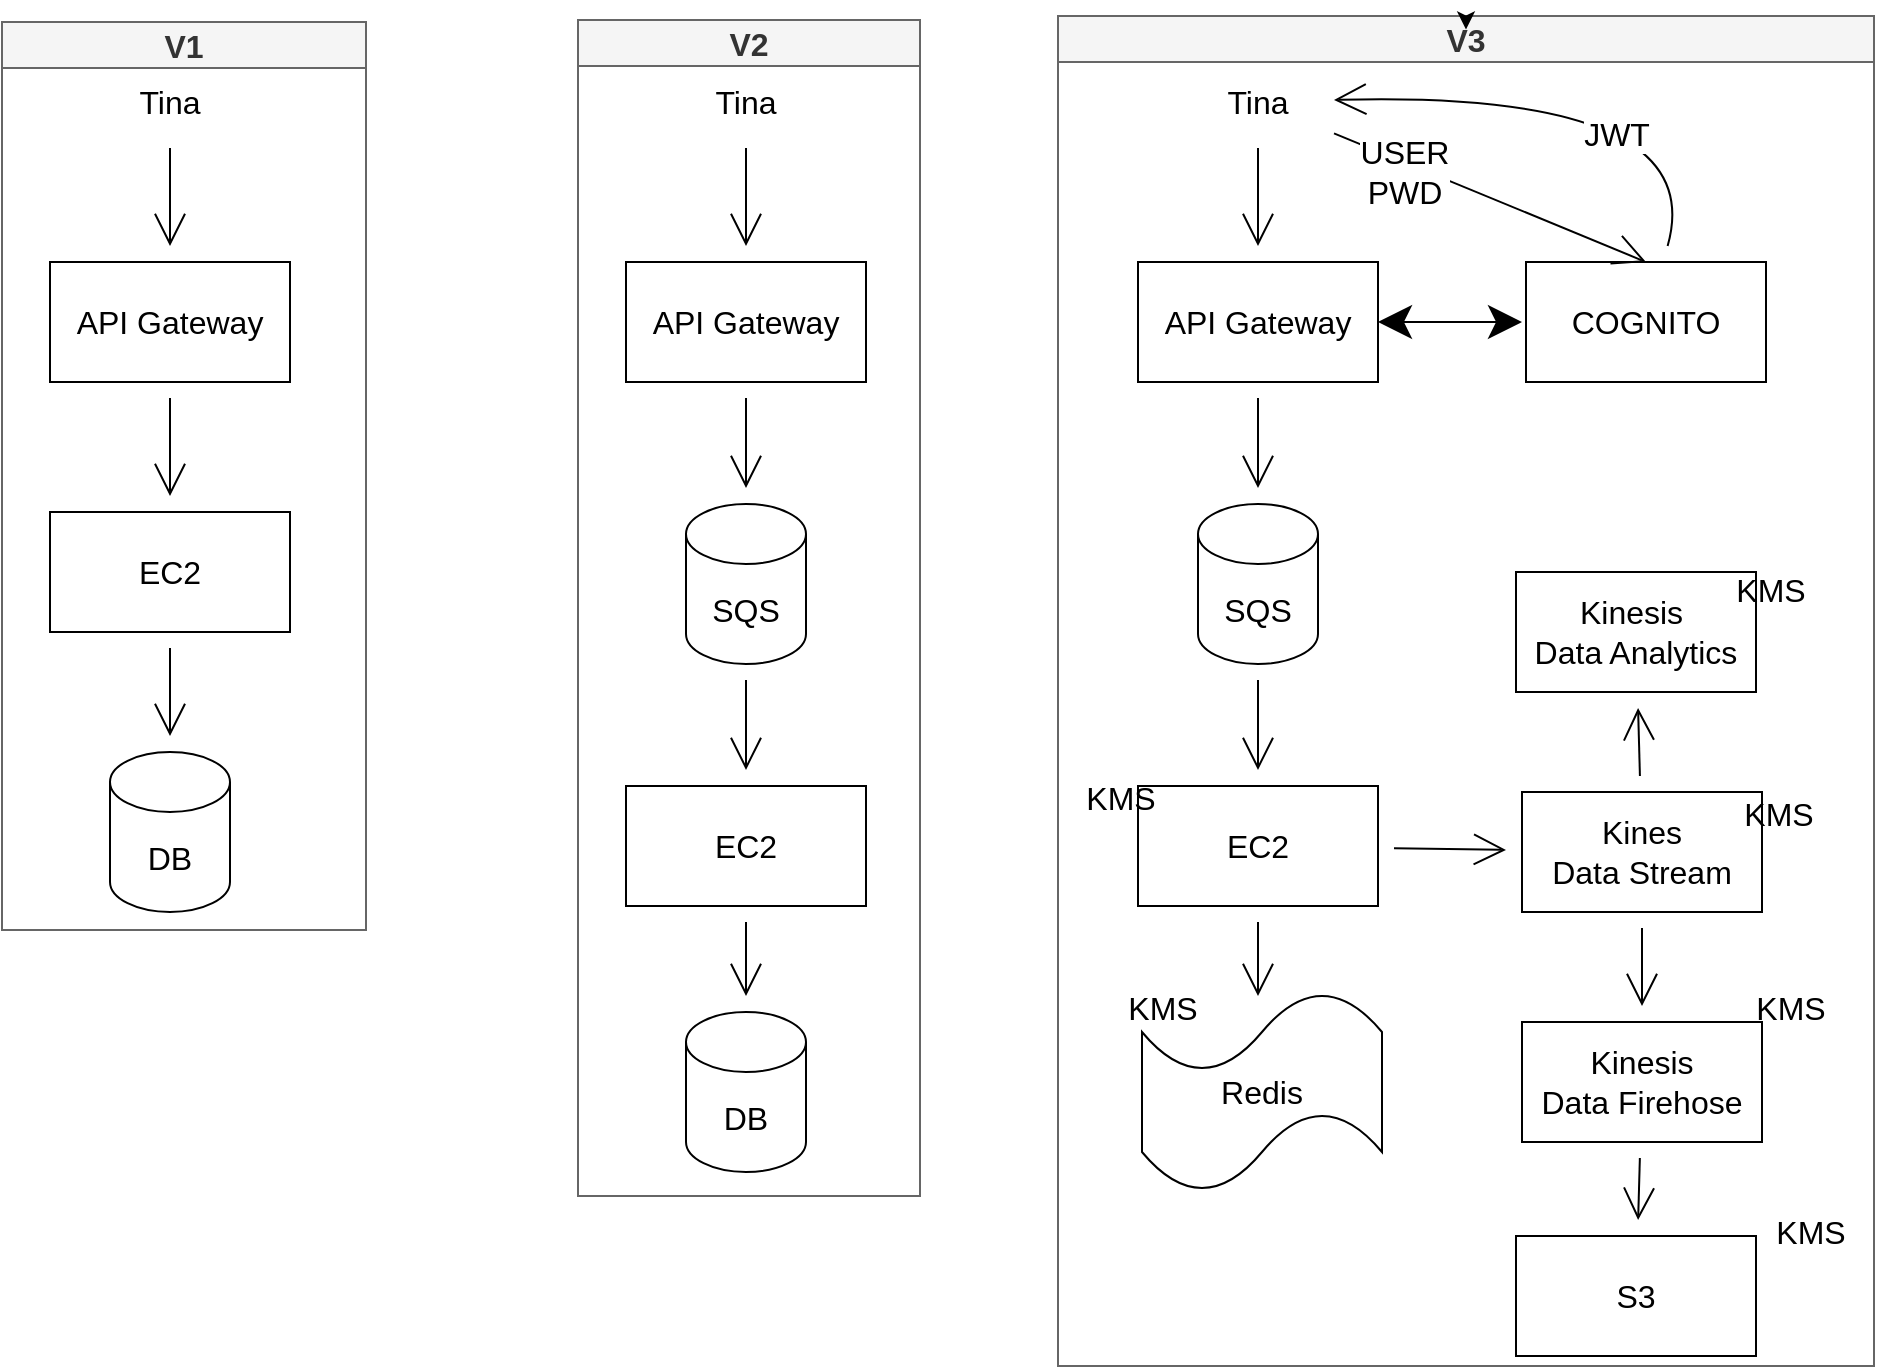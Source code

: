 <mxfile version="20.5.3" type="github">
  <diagram id="KvzGDBuH50GmhfpmqZgW" name="第 1 页">
    <mxGraphModel dx="642" dy="224" grid="0" gridSize="10" guides="1" tooltips="1" connect="1" arrows="1" fold="1" page="0" pageScale="1" pageWidth="827" pageHeight="1169" math="0" shadow="0">
      <root>
        <mxCell id="0" />
        <mxCell id="1" parent="0" />
        <mxCell id="3EX8ikQ-sWUKUVG4hQjp-56" value="" style="group;" vertex="1" connectable="0" parent="1">
          <mxGeometry x="751" y="536" width="169" height="420" as="geometry" />
        </mxCell>
        <mxCell id="3EX8ikQ-sWUKUVG4hQjp-2" value="Tina" style="text;html=1;strokeColor=none;fillColor=none;align=center;verticalAlign=middle;whiteSpace=wrap;rounded=0;fontSize=16;" vertex="1" parent="3EX8ikQ-sWUKUVG4hQjp-56">
          <mxGeometry x="30" width="60" height="30" as="geometry" />
        </mxCell>
        <mxCell id="3EX8ikQ-sWUKUVG4hQjp-3" value="API Gateway" style="whiteSpace=wrap;html=1;fontSize=16;" vertex="1" parent="3EX8ikQ-sWUKUVG4hQjp-56">
          <mxGeometry y="95" width="120" height="60" as="geometry" />
        </mxCell>
        <mxCell id="3EX8ikQ-sWUKUVG4hQjp-4" value="" style="edgeStyle=none;curved=1;rounded=0;orthogonalLoop=1;jettySize=auto;html=1;fontSize=12;endArrow=open;startSize=14;endSize=14;sourcePerimeterSpacing=8;targetPerimeterSpacing=8;" edge="1" parent="3EX8ikQ-sWUKUVG4hQjp-56" source="3EX8ikQ-sWUKUVG4hQjp-2" target="3EX8ikQ-sWUKUVG4hQjp-3">
          <mxGeometry relative="1" as="geometry" />
        </mxCell>
        <mxCell id="3EX8ikQ-sWUKUVG4hQjp-7" value="EC2" style="whiteSpace=wrap;html=1;fontSize=16;" vertex="1" parent="3EX8ikQ-sWUKUVG4hQjp-56">
          <mxGeometry y="220" width="120" height="60" as="geometry" />
        </mxCell>
        <mxCell id="3EX8ikQ-sWUKUVG4hQjp-8" value="" style="edgeStyle=none;curved=1;rounded=0;orthogonalLoop=1;jettySize=auto;html=1;fontSize=12;endArrow=open;startSize=14;endSize=14;sourcePerimeterSpacing=8;targetPerimeterSpacing=8;" edge="1" parent="3EX8ikQ-sWUKUVG4hQjp-56" source="3EX8ikQ-sWUKUVG4hQjp-3" target="3EX8ikQ-sWUKUVG4hQjp-7">
          <mxGeometry relative="1" as="geometry" />
        </mxCell>
        <mxCell id="3EX8ikQ-sWUKUVG4hQjp-9" value="DB" style="shape=cylinder3;whiteSpace=wrap;html=1;boundedLbl=1;backgroundOutline=1;size=15;fontSize=16;" vertex="1" parent="3EX8ikQ-sWUKUVG4hQjp-56">
          <mxGeometry x="30" y="340" width="60" height="80" as="geometry" />
        </mxCell>
        <mxCell id="3EX8ikQ-sWUKUVG4hQjp-10" value="" style="edgeStyle=none;curved=1;rounded=0;orthogonalLoop=1;jettySize=auto;html=1;fontSize=12;endArrow=open;startSize=14;endSize=14;sourcePerimeterSpacing=8;targetPerimeterSpacing=8;" edge="1" parent="3EX8ikQ-sWUKUVG4hQjp-56" source="3EX8ikQ-sWUKUVG4hQjp-7" target="3EX8ikQ-sWUKUVG4hQjp-9">
          <mxGeometry relative="1" as="geometry" />
        </mxCell>
        <mxCell id="3EX8ikQ-sWUKUVG4hQjp-57" value="" style="group;" vertex="1" connectable="0" parent="1">
          <mxGeometry x="1039" y="536" width="144" height="550" as="geometry" />
        </mxCell>
        <mxCell id="3EX8ikQ-sWUKUVG4hQjp-12" value="Tina" style="text;html=1;strokeColor=none;fillColor=none;align=center;verticalAlign=middle;whiteSpace=wrap;rounded=0;fontSize=16;" vertex="1" parent="3EX8ikQ-sWUKUVG4hQjp-57">
          <mxGeometry x="30" width="60" height="30" as="geometry" />
        </mxCell>
        <mxCell id="3EX8ikQ-sWUKUVG4hQjp-14" value="API Gateway" style="whiteSpace=wrap;html=1;fontSize=16;" vertex="1" parent="3EX8ikQ-sWUKUVG4hQjp-57">
          <mxGeometry y="95" width="120" height="60" as="geometry" />
        </mxCell>
        <mxCell id="3EX8ikQ-sWUKUVG4hQjp-11" value="" style="edgeStyle=none;curved=1;rounded=0;orthogonalLoop=1;jettySize=auto;html=1;fontSize=12;endArrow=open;startSize=14;endSize=14;sourcePerimeterSpacing=8;targetPerimeterSpacing=8;" edge="1" parent="3EX8ikQ-sWUKUVG4hQjp-57" source="3EX8ikQ-sWUKUVG4hQjp-12" target="3EX8ikQ-sWUKUVG4hQjp-14">
          <mxGeometry relative="1" as="geometry" />
        </mxCell>
        <mxCell id="3EX8ikQ-sWUKUVG4hQjp-16" value="EC2" style="whiteSpace=wrap;html=1;fontSize=16;" vertex="1" parent="3EX8ikQ-sWUKUVG4hQjp-57">
          <mxGeometry y="357" width="120" height="60" as="geometry" />
        </mxCell>
        <mxCell id="3EX8ikQ-sWUKUVG4hQjp-17" value="DB" style="shape=cylinder3;whiteSpace=wrap;html=1;boundedLbl=1;backgroundOutline=1;size=15;fontSize=16;" vertex="1" parent="3EX8ikQ-sWUKUVG4hQjp-57">
          <mxGeometry x="30" y="470" width="60" height="80" as="geometry" />
        </mxCell>
        <mxCell id="3EX8ikQ-sWUKUVG4hQjp-15" value="" style="edgeStyle=none;curved=1;rounded=0;orthogonalLoop=1;jettySize=auto;html=1;fontSize=12;endArrow=open;startSize=14;endSize=14;sourcePerimeterSpacing=8;targetPerimeterSpacing=8;" edge="1" parent="3EX8ikQ-sWUKUVG4hQjp-57" source="3EX8ikQ-sWUKUVG4hQjp-16" target="3EX8ikQ-sWUKUVG4hQjp-17">
          <mxGeometry relative="1" as="geometry" />
        </mxCell>
        <mxCell id="3EX8ikQ-sWUKUVG4hQjp-20" value="" style="edgeStyle=none;curved=1;rounded=0;orthogonalLoop=1;jettySize=auto;html=1;fontSize=12;endArrow=open;startSize=14;endSize=14;sourcePerimeterSpacing=8;targetPerimeterSpacing=8;" edge="1" parent="3EX8ikQ-sWUKUVG4hQjp-57" source="3EX8ikQ-sWUKUVG4hQjp-18" target="3EX8ikQ-sWUKUVG4hQjp-16">
          <mxGeometry relative="1" as="geometry" />
        </mxCell>
        <mxCell id="3EX8ikQ-sWUKUVG4hQjp-18" value="SQS" style="shape=cylinder3;whiteSpace=wrap;html=1;boundedLbl=1;backgroundOutline=1;size=15;fontSize=16;" vertex="1" parent="3EX8ikQ-sWUKUVG4hQjp-57">
          <mxGeometry x="30" y="216" width="60" height="80" as="geometry" />
        </mxCell>
        <mxCell id="3EX8ikQ-sWUKUVG4hQjp-19" value="" style="edgeStyle=none;curved=1;rounded=0;orthogonalLoop=1;jettySize=auto;html=1;fontSize=12;endArrow=open;startSize=14;endSize=14;sourcePerimeterSpacing=8;targetPerimeterSpacing=8;" edge="1" parent="3EX8ikQ-sWUKUVG4hQjp-57" source="3EX8ikQ-sWUKUVG4hQjp-14" target="3EX8ikQ-sWUKUVG4hQjp-18">
          <mxGeometry relative="1" as="geometry" />
        </mxCell>
        <mxCell id="3EX8ikQ-sWUKUVG4hQjp-58" value="" style="group;" vertex="1" connectable="0" parent="1">
          <mxGeometry x="1259" y="536" width="398" height="642" as="geometry" />
        </mxCell>
        <mxCell id="3EX8ikQ-sWUKUVG4hQjp-22" value="Tina" style="text;html=1;strokeColor=none;fillColor=none;align=center;verticalAlign=middle;whiteSpace=wrap;rounded=0;fontSize=16;" vertex="1" parent="3EX8ikQ-sWUKUVG4hQjp-58">
          <mxGeometry x="66" width="60" height="30" as="geometry" />
        </mxCell>
        <mxCell id="3EX8ikQ-sWUKUVG4hQjp-24" value="API Gateway" style="whiteSpace=wrap;html=1;fontSize=16;" vertex="1" parent="3EX8ikQ-sWUKUVG4hQjp-58">
          <mxGeometry x="36" y="95" width="120" height="60" as="geometry" />
        </mxCell>
        <mxCell id="3EX8ikQ-sWUKUVG4hQjp-21" value="" style="edgeStyle=none;curved=1;rounded=0;orthogonalLoop=1;jettySize=auto;html=1;fontSize=12;endArrow=open;startSize=14;endSize=14;sourcePerimeterSpacing=8;targetPerimeterSpacing=8;" edge="1" parent="3EX8ikQ-sWUKUVG4hQjp-58" source="3EX8ikQ-sWUKUVG4hQjp-22" target="3EX8ikQ-sWUKUVG4hQjp-24">
          <mxGeometry relative="1" as="geometry" />
        </mxCell>
        <mxCell id="3EX8ikQ-sWUKUVG4hQjp-25" value="" style="edgeStyle=none;curved=1;rounded=0;orthogonalLoop=1;jettySize=auto;html=1;fontSize=12;endArrow=open;startSize=14;endSize=14;sourcePerimeterSpacing=8;targetPerimeterSpacing=8;" edge="1" parent="3EX8ikQ-sWUKUVG4hQjp-58" source="3EX8ikQ-sWUKUVG4hQjp-26">
          <mxGeometry relative="1" as="geometry">
            <mxPoint x="96" y="462" as="targetPoint" />
          </mxGeometry>
        </mxCell>
        <mxCell id="3EX8ikQ-sWUKUVG4hQjp-26" value="EC2" style="whiteSpace=wrap;html=1;fontSize=16;" vertex="1" parent="3EX8ikQ-sWUKUVG4hQjp-58">
          <mxGeometry x="36" y="357" width="120" height="60" as="geometry" />
        </mxCell>
        <mxCell id="3EX8ikQ-sWUKUVG4hQjp-28" value="" style="edgeStyle=none;curved=1;rounded=0;orthogonalLoop=1;jettySize=auto;html=1;fontSize=12;endArrow=open;startSize=14;endSize=14;sourcePerimeterSpacing=8;targetPerimeterSpacing=8;" edge="1" parent="3EX8ikQ-sWUKUVG4hQjp-58" source="3EX8ikQ-sWUKUVG4hQjp-29" target="3EX8ikQ-sWUKUVG4hQjp-26">
          <mxGeometry relative="1" as="geometry" />
        </mxCell>
        <mxCell id="3EX8ikQ-sWUKUVG4hQjp-29" value="SQS" style="shape=cylinder3;whiteSpace=wrap;html=1;boundedLbl=1;backgroundOutline=1;size=15;fontSize=16;" vertex="1" parent="3EX8ikQ-sWUKUVG4hQjp-58">
          <mxGeometry x="66" y="216" width="60" height="80" as="geometry" />
        </mxCell>
        <mxCell id="3EX8ikQ-sWUKUVG4hQjp-23" value="" style="edgeStyle=none;curved=1;rounded=0;orthogonalLoop=1;jettySize=auto;html=1;fontSize=12;endArrow=open;startSize=14;endSize=14;sourcePerimeterSpacing=8;targetPerimeterSpacing=8;" edge="1" parent="3EX8ikQ-sWUKUVG4hQjp-58" source="3EX8ikQ-sWUKUVG4hQjp-24" target="3EX8ikQ-sWUKUVG4hQjp-29">
          <mxGeometry relative="1" as="geometry" />
        </mxCell>
        <mxCell id="3EX8ikQ-sWUKUVG4hQjp-31" value="Kines&lt;br&gt;Data Stream" style="whiteSpace=wrap;html=1;fontSize=16;" vertex="1" parent="3EX8ikQ-sWUKUVG4hQjp-58">
          <mxGeometry x="228" y="360" width="120" height="60" as="geometry" />
        </mxCell>
        <mxCell id="3EX8ikQ-sWUKUVG4hQjp-32" value="" style="edgeStyle=none;curved=1;rounded=0;orthogonalLoop=1;jettySize=auto;html=1;fontSize=12;endArrow=open;startSize=14;endSize=14;sourcePerimeterSpacing=8;targetPerimeterSpacing=8;" edge="1" parent="3EX8ikQ-sWUKUVG4hQjp-58" source="3EX8ikQ-sWUKUVG4hQjp-26" target="3EX8ikQ-sWUKUVG4hQjp-31">
          <mxGeometry relative="1" as="geometry" />
        </mxCell>
        <mxCell id="3EX8ikQ-sWUKUVG4hQjp-33" value="Kinesis&amp;nbsp;&lt;br&gt;Data Analytics" style="whiteSpace=wrap;html=1;fontSize=16;" vertex="1" parent="3EX8ikQ-sWUKUVG4hQjp-58">
          <mxGeometry x="225" y="250" width="120" height="60" as="geometry" />
        </mxCell>
        <mxCell id="3EX8ikQ-sWUKUVG4hQjp-34" value="" style="edgeStyle=none;curved=1;rounded=0;orthogonalLoop=1;jettySize=auto;html=1;fontSize=12;endArrow=open;startSize=14;endSize=14;sourcePerimeterSpacing=8;targetPerimeterSpacing=8;" edge="1" parent="3EX8ikQ-sWUKUVG4hQjp-58" source="3EX8ikQ-sWUKUVG4hQjp-31" target="3EX8ikQ-sWUKUVG4hQjp-33">
          <mxGeometry relative="1" as="geometry" />
        </mxCell>
        <mxCell id="3EX8ikQ-sWUKUVG4hQjp-35" value="Kinesis&lt;br&gt;Data Firehose" style="whiteSpace=wrap;html=1;fontSize=16;" vertex="1" parent="3EX8ikQ-sWUKUVG4hQjp-58">
          <mxGeometry x="228" y="475" width="120" height="60" as="geometry" />
        </mxCell>
        <mxCell id="3EX8ikQ-sWUKUVG4hQjp-36" value="" style="edgeStyle=none;curved=1;rounded=0;orthogonalLoop=1;jettySize=auto;html=1;fontSize=12;endArrow=open;startSize=14;endSize=14;sourcePerimeterSpacing=8;targetPerimeterSpacing=8;" edge="1" parent="3EX8ikQ-sWUKUVG4hQjp-58" source="3EX8ikQ-sWUKUVG4hQjp-31" target="3EX8ikQ-sWUKUVG4hQjp-35">
          <mxGeometry relative="1" as="geometry" />
        </mxCell>
        <mxCell id="3EX8ikQ-sWUKUVG4hQjp-37" value="S3" style="whiteSpace=wrap;html=1;fontSize=16;" vertex="1" parent="3EX8ikQ-sWUKUVG4hQjp-58">
          <mxGeometry x="225" y="582" width="120" height="60" as="geometry" />
        </mxCell>
        <mxCell id="3EX8ikQ-sWUKUVG4hQjp-38" value="" style="edgeStyle=none;curved=1;rounded=0;orthogonalLoop=1;jettySize=auto;html=1;fontSize=12;endArrow=open;startSize=14;endSize=14;sourcePerimeterSpacing=8;targetPerimeterSpacing=8;" edge="1" parent="3EX8ikQ-sWUKUVG4hQjp-58" source="3EX8ikQ-sWUKUVG4hQjp-35" target="3EX8ikQ-sWUKUVG4hQjp-37">
          <mxGeometry relative="1" as="geometry" />
        </mxCell>
        <mxCell id="3EX8ikQ-sWUKUVG4hQjp-45" style="edgeStyle=none;curved=1;rounded=0;orthogonalLoop=1;jettySize=auto;html=1;fontSize=12;endArrow=open;startSize=14;endSize=14;sourcePerimeterSpacing=8;targetPerimeterSpacing=8;" edge="1" parent="3EX8ikQ-sWUKUVG4hQjp-58" source="3EX8ikQ-sWUKUVG4hQjp-39" target="3EX8ikQ-sWUKUVG4hQjp-22">
          <mxGeometry relative="1" as="geometry">
            <Array as="points">
              <mxPoint x="323" y="9" />
            </Array>
          </mxGeometry>
        </mxCell>
        <mxCell id="3EX8ikQ-sWUKUVG4hQjp-47" value="JWT" style="edgeLabel;html=1;align=center;verticalAlign=middle;resizable=0;points=[];fontSize=16;" vertex="1" connectable="0" parent="3EX8ikQ-sWUKUVG4hQjp-45">
          <mxGeometry x="-0.04" y="20" relative="1" as="geometry">
            <mxPoint as="offset" />
          </mxGeometry>
        </mxCell>
        <mxCell id="3EX8ikQ-sWUKUVG4hQjp-39" value="COGNITO" style="whiteSpace=wrap;html=1;fontSize=16;" vertex="1" parent="3EX8ikQ-sWUKUVG4hQjp-58">
          <mxGeometry x="230" y="95" width="120" height="60" as="geometry" />
        </mxCell>
        <mxCell id="3EX8ikQ-sWUKUVG4hQjp-46" style="edgeStyle=none;curved=1;rounded=0;orthogonalLoop=1;jettySize=auto;html=1;entryX=0.5;entryY=0;entryDx=0;entryDy=0;fontSize=12;endArrow=open;startSize=14;endSize=14;sourcePerimeterSpacing=8;targetPerimeterSpacing=8;" edge="1" parent="3EX8ikQ-sWUKUVG4hQjp-58" source="3EX8ikQ-sWUKUVG4hQjp-22" target="3EX8ikQ-sWUKUVG4hQjp-39">
          <mxGeometry relative="1" as="geometry" />
        </mxCell>
        <mxCell id="3EX8ikQ-sWUKUVG4hQjp-48" value="USER&lt;br&gt;PWD" style="edgeLabel;html=1;align=center;verticalAlign=middle;resizable=0;points=[];fontSize=16;" vertex="1" connectable="0" parent="3EX8ikQ-sWUKUVG4hQjp-46">
          <mxGeometry x="-0.534" y="-4" relative="1" as="geometry">
            <mxPoint as="offset" />
          </mxGeometry>
        </mxCell>
        <mxCell id="3EX8ikQ-sWUKUVG4hQjp-44" value="" style="endArrow=classic;startArrow=classic;html=1;rounded=0;fontSize=12;startSize=14;endSize=14;sourcePerimeterSpacing=8;targetPerimeterSpacing=8;curved=1;" edge="1" parent="3EX8ikQ-sWUKUVG4hQjp-58">
          <mxGeometry width="50" height="50" relative="1" as="geometry">
            <mxPoint x="156" y="125" as="sourcePoint" />
            <mxPoint x="228" y="125" as="targetPoint" />
          </mxGeometry>
        </mxCell>
        <mxCell id="3EX8ikQ-sWUKUVG4hQjp-49" value="KMS" style="text;html=1;align=center;verticalAlign=middle;resizable=0;points=[];autosize=1;strokeColor=none;fillColor=none;fontSize=16;" vertex="1" parent="3EX8ikQ-sWUKUVG4hQjp-58">
          <mxGeometry x="345" y="564" width="53" height="31" as="geometry" />
        </mxCell>
        <mxCell id="3EX8ikQ-sWUKUVG4hQjp-50" value="KMS" style="text;html=1;align=center;verticalAlign=middle;resizable=0;points=[];autosize=1;strokeColor=none;fillColor=none;fontSize=16;" vertex="1" parent="3EX8ikQ-sWUKUVG4hQjp-58">
          <mxGeometry x="335" y="452" width="53" height="31" as="geometry" />
        </mxCell>
        <mxCell id="3EX8ikQ-sWUKUVG4hQjp-51" value="KMS" style="text;html=1;align=center;verticalAlign=middle;resizable=0;points=[];autosize=1;strokeColor=none;fillColor=none;fontSize=16;" vertex="1" parent="3EX8ikQ-sWUKUVG4hQjp-58">
          <mxGeometry x="325" y="243" width="53" height="31" as="geometry" />
        </mxCell>
        <mxCell id="3EX8ikQ-sWUKUVG4hQjp-52" value="KMS" style="text;html=1;align=center;verticalAlign=middle;resizable=0;points=[];autosize=1;strokeColor=none;fillColor=none;fontSize=16;" vertex="1" parent="3EX8ikQ-sWUKUVG4hQjp-58">
          <mxGeometry x="329" y="355" width="53" height="31" as="geometry" />
        </mxCell>
        <mxCell id="3EX8ikQ-sWUKUVG4hQjp-53" value="KMS" style="text;html=1;align=center;verticalAlign=middle;resizable=0;points=[];autosize=1;strokeColor=none;fillColor=none;fontSize=16;" vertex="1" parent="3EX8ikQ-sWUKUVG4hQjp-58">
          <mxGeometry y="347" width="53" height="31" as="geometry" />
        </mxCell>
        <mxCell id="3EX8ikQ-sWUKUVG4hQjp-54" value="Redis" style="shape=tape;whiteSpace=wrap;html=1;fontSize=16;" vertex="1" parent="3EX8ikQ-sWUKUVG4hQjp-58">
          <mxGeometry x="38" y="460" width="120" height="100" as="geometry" />
        </mxCell>
        <mxCell id="3EX8ikQ-sWUKUVG4hQjp-55" value="KMS" style="text;html=1;align=center;verticalAlign=middle;resizable=0;points=[];autosize=1;strokeColor=none;fillColor=none;fontSize=16;" vertex="1" parent="3EX8ikQ-sWUKUVG4hQjp-58">
          <mxGeometry x="21" y="452" width="53" height="31" as="geometry" />
        </mxCell>
        <mxCell id="3EX8ikQ-sWUKUVG4hQjp-59" value="V1" style="swimlane;whiteSpace=wrap;html=1;fontSize=16;fillStyle=auto;fillColor=#f5f5f5;fontColor=#333333;strokeColor=#666666;swimlaneFillColor=none;" vertex="1" parent="1">
          <mxGeometry x="727" y="511" width="182" height="454" as="geometry" />
        </mxCell>
        <mxCell id="3EX8ikQ-sWUKUVG4hQjp-65" value="V2" style="swimlane;whiteSpace=wrap;html=1;fontSize=16;fillStyle=auto;fillColor=#f5f5f5;fontColor=#333333;strokeColor=#666666;swimlaneFillColor=none;" vertex="1" parent="1">
          <mxGeometry x="1015" y="510" width="171" height="588" as="geometry" />
        </mxCell>
        <mxCell id="3EX8ikQ-sWUKUVG4hQjp-66" value="V3" style="swimlane;whiteSpace=wrap;html=1;fontSize=16;fillStyle=auto;fillColor=#f5f5f5;fontColor=#333333;strokeColor=#666666;swimlaneFillColor=none;" vertex="1" parent="1">
          <mxGeometry x="1255" y="508" width="408" height="675" as="geometry" />
        </mxCell>
        <mxCell id="3EX8ikQ-sWUKUVG4hQjp-67" style="edgeStyle=orthogonalEdgeStyle;rounded=0;orthogonalLoop=1;jettySize=auto;html=1;exitX=0.5;exitY=0;exitDx=0;exitDy=0;entryX=0.5;entryY=0.01;entryDx=0;entryDy=0;entryPerimeter=0;" edge="1" parent="1" source="3EX8ikQ-sWUKUVG4hQjp-66" target="3EX8ikQ-sWUKUVG4hQjp-66">
          <mxGeometry relative="1" as="geometry" />
        </mxCell>
      </root>
    </mxGraphModel>
  </diagram>
</mxfile>
